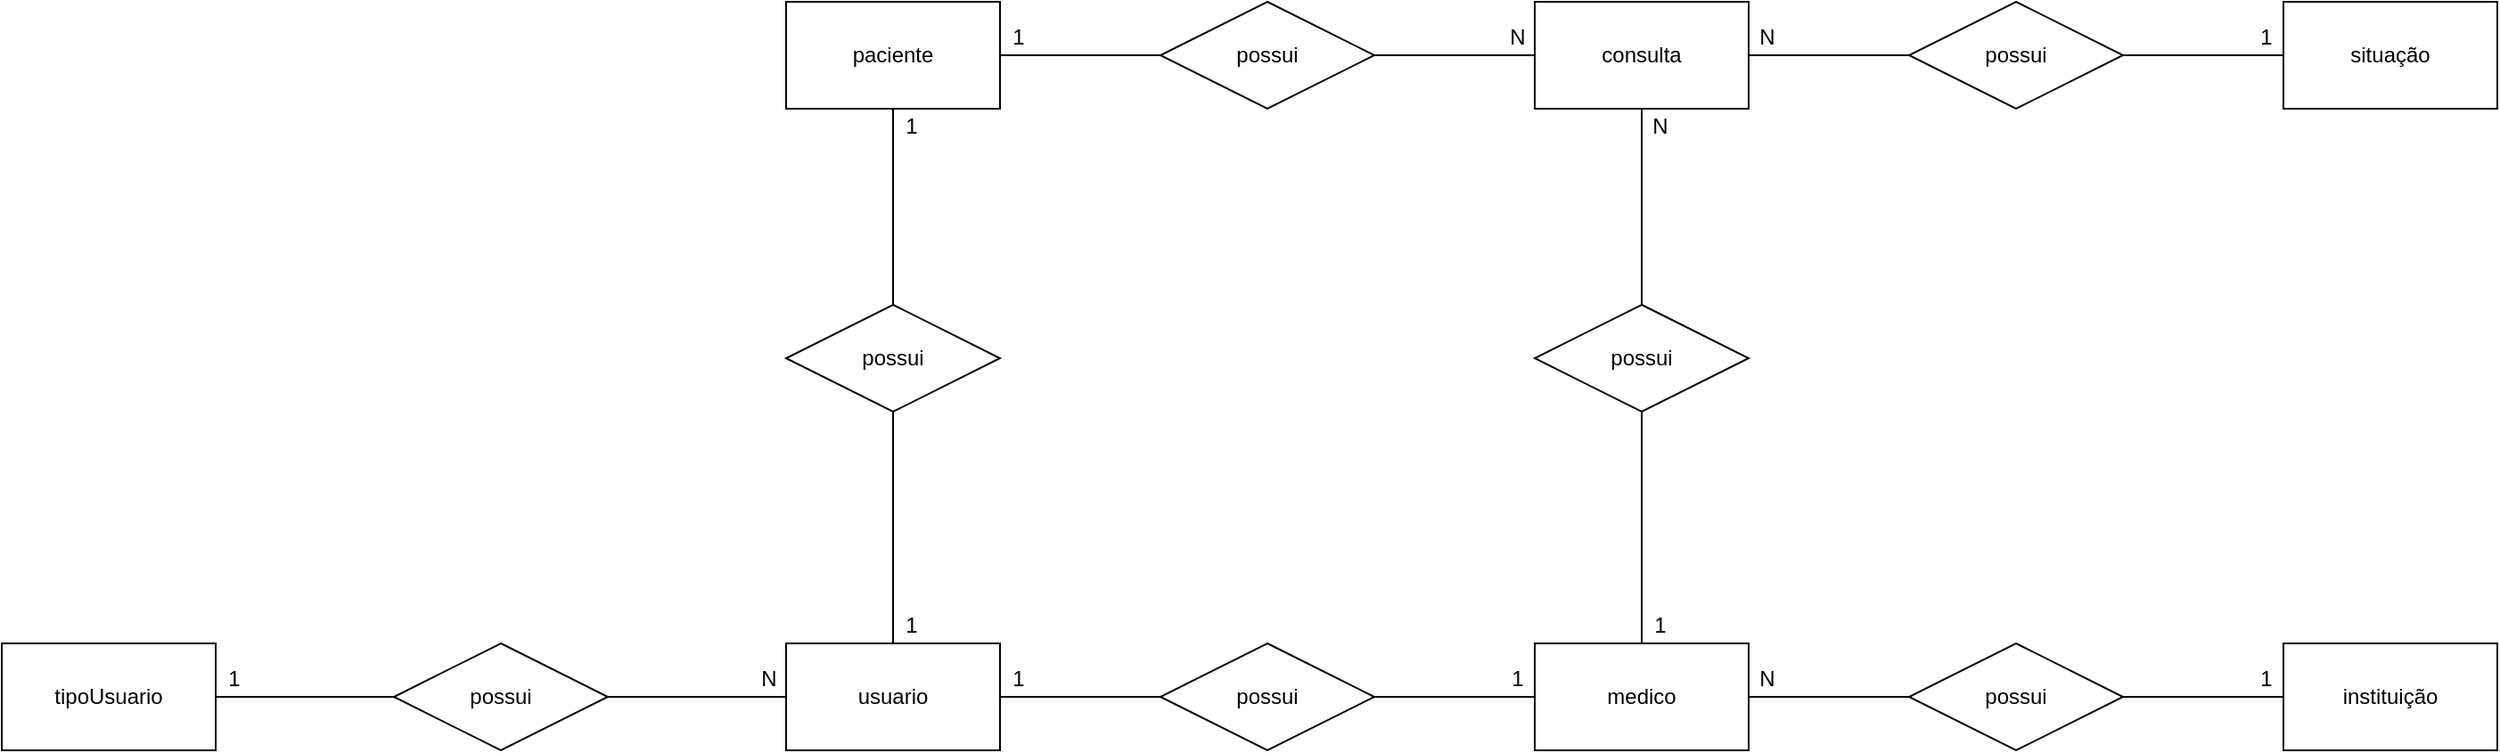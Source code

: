 <mxfile version="14.9.8" type="device"><diagram id="2pbjMBD44lO1gKFXis4Z" name="Page-1"><mxGraphModel dx="2310" dy="1996" grid="1" gridSize="10" guides="1" tooltips="1" connect="1" arrows="1" fold="1" page="1" pageScale="1" pageWidth="827" pageHeight="1169" math="0" shadow="0"><root><mxCell id="0"/><mxCell id="1" parent="0"/><mxCell id="DoA8ZPKPDvC8-8Uf-2YH-19" style="edgeStyle=orthogonalEdgeStyle;rounded=0;orthogonalLoop=1;jettySize=auto;html=1;endArrow=none;endFill=0;" edge="1" parent="1" source="DoA8ZPKPDvC8-8Uf-2YH-1" target="DoA8ZPKPDvC8-8Uf-2YH-7"><mxGeometry relative="1" as="geometry"/></mxCell><mxCell id="DoA8ZPKPDvC8-8Uf-2YH-1" value="usuario" style="rounded=0;whiteSpace=wrap;html=1;" vertex="1" parent="1"><mxGeometry x="420" y="270" width="120" height="60" as="geometry"/></mxCell><mxCell id="DoA8ZPKPDvC8-8Uf-2YH-2" value="instituição&lt;br&gt;" style="rounded=0;whiteSpace=wrap;html=1;" vertex="1" parent="1"><mxGeometry x="1260" y="270" width="120" height="60" as="geometry"/></mxCell><mxCell id="DoA8ZPKPDvC8-8Uf-2YH-29" style="edgeStyle=orthogonalEdgeStyle;rounded=0;orthogonalLoop=1;jettySize=auto;html=1;endArrow=none;endFill=0;" edge="1" parent="1" source="DoA8ZPKPDvC8-8Uf-2YH-3" target="DoA8ZPKPDvC8-8Uf-2YH-4"><mxGeometry relative="1" as="geometry"/></mxCell><mxCell id="DoA8ZPKPDvC8-8Uf-2YH-3" value="tipoUsuario" style="rounded=0;whiteSpace=wrap;html=1;" vertex="1" parent="1"><mxGeometry x="-20" y="270" width="120" height="60" as="geometry"/></mxCell><mxCell id="DoA8ZPKPDvC8-8Uf-2YH-28" style="edgeStyle=orthogonalEdgeStyle;rounded=0;orthogonalLoop=1;jettySize=auto;html=1;endArrow=none;endFill=0;" edge="1" parent="1" source="DoA8ZPKPDvC8-8Uf-2YH-4" target="DoA8ZPKPDvC8-8Uf-2YH-1"><mxGeometry relative="1" as="geometry"/></mxCell><mxCell id="DoA8ZPKPDvC8-8Uf-2YH-4" value="possui" style="shape=rhombus;perimeter=rhombusPerimeter;whiteSpace=wrap;html=1;align=center;" vertex="1" parent="1"><mxGeometry x="200" y="270" width="120" height="60" as="geometry"/></mxCell><mxCell id="DoA8ZPKPDvC8-8Uf-2YH-21" style="edgeStyle=orthogonalEdgeStyle;rounded=0;orthogonalLoop=1;jettySize=auto;html=1;endArrow=none;endFill=0;" edge="1" parent="1" source="DoA8ZPKPDvC8-8Uf-2YH-5" target="DoA8ZPKPDvC8-8Uf-2YH-10"><mxGeometry relative="1" as="geometry"/></mxCell><mxCell id="DoA8ZPKPDvC8-8Uf-2YH-5" value="paciente" style="rounded=0;whiteSpace=wrap;html=1;" vertex="1" parent="1"><mxGeometry x="420" y="-90" width="120" height="60" as="geometry"/></mxCell><mxCell id="DoA8ZPKPDvC8-8Uf-2YH-15" style="edgeStyle=orthogonalEdgeStyle;rounded=0;orthogonalLoop=1;jettySize=auto;html=1;endArrow=none;endFill=0;" edge="1" parent="1" source="DoA8ZPKPDvC8-8Uf-2YH-6" target="DoA8ZPKPDvC8-8Uf-2YH-1"><mxGeometry relative="1" as="geometry"/></mxCell><mxCell id="DoA8ZPKPDvC8-8Uf-2YH-16" style="edgeStyle=orthogonalEdgeStyle;rounded=0;orthogonalLoop=1;jettySize=auto;html=1;endArrow=none;endFill=0;" edge="1" parent="1" source="DoA8ZPKPDvC8-8Uf-2YH-6" target="DoA8ZPKPDvC8-8Uf-2YH-12"><mxGeometry relative="1" as="geometry"/></mxCell><mxCell id="DoA8ZPKPDvC8-8Uf-2YH-6" value="possui" style="shape=rhombus;perimeter=rhombusPerimeter;whiteSpace=wrap;html=1;align=center;" vertex="1" parent="1"><mxGeometry x="630" y="270" width="120" height="60" as="geometry"/></mxCell><mxCell id="DoA8ZPKPDvC8-8Uf-2YH-20" style="edgeStyle=orthogonalEdgeStyle;rounded=0;orthogonalLoop=1;jettySize=auto;html=1;endArrow=none;endFill=0;" edge="1" parent="1" source="DoA8ZPKPDvC8-8Uf-2YH-7" target="DoA8ZPKPDvC8-8Uf-2YH-5"><mxGeometry relative="1" as="geometry"/></mxCell><mxCell id="DoA8ZPKPDvC8-8Uf-2YH-7" value="possui" style="shape=rhombus;perimeter=rhombusPerimeter;whiteSpace=wrap;html=1;align=center;" vertex="1" parent="1"><mxGeometry x="420" y="80" width="120" height="60" as="geometry"/></mxCell><mxCell id="DoA8ZPKPDvC8-8Uf-2YH-23" style="edgeStyle=orthogonalEdgeStyle;rounded=0;orthogonalLoop=1;jettySize=auto;html=1;endArrow=none;endFill=0;" edge="1" parent="1" source="DoA8ZPKPDvC8-8Uf-2YH-8" target="DoA8ZPKPDvC8-8Uf-2YH-13"><mxGeometry relative="1" as="geometry"/></mxCell><mxCell id="DoA8ZPKPDvC8-8Uf-2YH-8" value="consulta" style="rounded=0;whiteSpace=wrap;html=1;" vertex="1" parent="1"><mxGeometry x="840" y="-90" width="120" height="60" as="geometry"/></mxCell><mxCell id="DoA8ZPKPDvC8-8Uf-2YH-18" style="edgeStyle=orthogonalEdgeStyle;rounded=0;orthogonalLoop=1;jettySize=auto;html=1;entryX=0.5;entryY=1;entryDx=0;entryDy=0;endArrow=none;endFill=0;" edge="1" parent="1" source="DoA8ZPKPDvC8-8Uf-2YH-9" target="DoA8ZPKPDvC8-8Uf-2YH-8"><mxGeometry relative="1" as="geometry"/></mxCell><mxCell id="DoA8ZPKPDvC8-8Uf-2YH-9" value="possui" style="shape=rhombus;perimeter=rhombusPerimeter;whiteSpace=wrap;html=1;align=center;" vertex="1" parent="1"><mxGeometry x="840" y="80" width="120" height="60" as="geometry"/></mxCell><mxCell id="DoA8ZPKPDvC8-8Uf-2YH-22" style="edgeStyle=orthogonalEdgeStyle;rounded=0;orthogonalLoop=1;jettySize=auto;html=1;endArrow=none;endFill=0;" edge="1" parent="1" source="DoA8ZPKPDvC8-8Uf-2YH-10" target="DoA8ZPKPDvC8-8Uf-2YH-8"><mxGeometry relative="1" as="geometry"/></mxCell><mxCell id="DoA8ZPKPDvC8-8Uf-2YH-10" value="possui" style="shape=rhombus;perimeter=rhombusPerimeter;whiteSpace=wrap;html=1;align=center;" vertex="1" parent="1"><mxGeometry x="630" y="-90" width="120" height="60" as="geometry"/></mxCell><mxCell id="DoA8ZPKPDvC8-8Uf-2YH-27" style="edgeStyle=orthogonalEdgeStyle;rounded=0;orthogonalLoop=1;jettySize=auto;html=1;endArrow=none;endFill=0;" edge="1" parent="1" source="DoA8ZPKPDvC8-8Uf-2YH-11" target="DoA8ZPKPDvC8-8Uf-2YH-2"><mxGeometry relative="1" as="geometry"/></mxCell><mxCell id="DoA8ZPKPDvC8-8Uf-2YH-11" value="possui" style="shape=rhombus;perimeter=rhombusPerimeter;whiteSpace=wrap;html=1;align=center;" vertex="1" parent="1"><mxGeometry x="1050" y="270" width="120" height="60" as="geometry"/></mxCell><mxCell id="DoA8ZPKPDvC8-8Uf-2YH-17" style="edgeStyle=orthogonalEdgeStyle;rounded=0;orthogonalLoop=1;jettySize=auto;html=1;endArrow=none;endFill=0;" edge="1" parent="1" source="DoA8ZPKPDvC8-8Uf-2YH-12" target="DoA8ZPKPDvC8-8Uf-2YH-9"><mxGeometry relative="1" as="geometry"/></mxCell><mxCell id="DoA8ZPKPDvC8-8Uf-2YH-26" style="edgeStyle=orthogonalEdgeStyle;rounded=0;orthogonalLoop=1;jettySize=auto;html=1;endArrow=none;endFill=0;" edge="1" parent="1" source="DoA8ZPKPDvC8-8Uf-2YH-12" target="DoA8ZPKPDvC8-8Uf-2YH-11"><mxGeometry relative="1" as="geometry"/></mxCell><mxCell id="DoA8ZPKPDvC8-8Uf-2YH-12" value="medico" style="rounded=0;whiteSpace=wrap;html=1;" vertex="1" parent="1"><mxGeometry x="840" y="270" width="120" height="60" as="geometry"/></mxCell><mxCell id="DoA8ZPKPDvC8-8Uf-2YH-24" style="edgeStyle=orthogonalEdgeStyle;rounded=0;orthogonalLoop=1;jettySize=auto;html=1;endArrow=none;endFill=0;" edge="1" parent="1" source="DoA8ZPKPDvC8-8Uf-2YH-13" target="DoA8ZPKPDvC8-8Uf-2YH-14"><mxGeometry relative="1" as="geometry"/></mxCell><mxCell id="DoA8ZPKPDvC8-8Uf-2YH-13" value="possui" style="shape=rhombus;perimeter=rhombusPerimeter;whiteSpace=wrap;html=1;align=center;" vertex="1" parent="1"><mxGeometry x="1050" y="-90" width="120" height="60" as="geometry"/></mxCell><mxCell id="DoA8ZPKPDvC8-8Uf-2YH-14" value="situação" style="rounded=0;whiteSpace=wrap;html=1;" vertex="1" parent="1"><mxGeometry x="1260" y="-90" width="120" height="60" as="geometry"/></mxCell><mxCell id="DoA8ZPKPDvC8-8Uf-2YH-30" value="N" style="text;html=1;align=center;verticalAlign=middle;resizable=0;points=[];autosize=1;strokeColor=none;" vertex="1" parent="1"><mxGeometry x="400" y="280" width="20" height="20" as="geometry"/></mxCell><mxCell id="DoA8ZPKPDvC8-8Uf-2YH-31" value="1" style="text;html=1;align=center;verticalAlign=middle;resizable=0;points=[];autosize=1;strokeColor=none;" vertex="1" parent="1"><mxGeometry x="100" y="280" width="20" height="20" as="geometry"/></mxCell><mxCell id="DoA8ZPKPDvC8-8Uf-2YH-32" value="1" style="text;html=1;align=center;verticalAlign=middle;resizable=0;points=[];autosize=1;strokeColor=none;" vertex="1" parent="1"><mxGeometry x="540" y="-80" width="20" height="20" as="geometry"/></mxCell><mxCell id="DoA8ZPKPDvC8-8Uf-2YH-33" value="1" style="text;html=1;align=center;verticalAlign=middle;resizable=0;points=[];autosize=1;strokeColor=none;" vertex="1" parent="1"><mxGeometry x="480" y="-30" width="20" height="20" as="geometry"/></mxCell><mxCell id="DoA8ZPKPDvC8-8Uf-2YH-34" value="1" style="text;html=1;align=center;verticalAlign=middle;resizable=0;points=[];autosize=1;strokeColor=none;" vertex="1" parent="1"><mxGeometry x="480" y="250" width="20" height="20" as="geometry"/></mxCell><mxCell id="DoA8ZPKPDvC8-8Uf-2YH-35" value="1" style="text;html=1;align=center;verticalAlign=middle;resizable=0;points=[];autosize=1;strokeColor=none;" vertex="1" parent="1"><mxGeometry x="820" y="280" width="20" height="20" as="geometry"/></mxCell><mxCell id="DoA8ZPKPDvC8-8Uf-2YH-36" value="1" style="text;html=1;align=center;verticalAlign=middle;resizable=0;points=[];autosize=1;strokeColor=none;" vertex="1" parent="1"><mxGeometry x="540" y="280" width="20" height="20" as="geometry"/></mxCell><mxCell id="DoA8ZPKPDvC8-8Uf-2YH-37" value="N" style="text;html=1;align=center;verticalAlign=middle;resizable=0;points=[];autosize=1;strokeColor=none;" vertex="1" parent="1"><mxGeometry x="820" y="-80" width="20" height="20" as="geometry"/></mxCell><mxCell id="DoA8ZPKPDvC8-8Uf-2YH-38" value="N" style="text;html=1;align=center;verticalAlign=middle;resizable=0;points=[];autosize=1;strokeColor=none;" vertex="1" parent="1"><mxGeometry x="960" y="-80" width="20" height="20" as="geometry"/></mxCell><mxCell id="DoA8ZPKPDvC8-8Uf-2YH-39" value="1" style="text;html=1;align=center;verticalAlign=middle;resizable=0;points=[];autosize=1;strokeColor=none;" vertex="1" parent="1"><mxGeometry x="1240" y="-80" width="20" height="20" as="geometry"/></mxCell><mxCell id="DoA8ZPKPDvC8-8Uf-2YH-40" value="N" style="text;html=1;align=center;verticalAlign=middle;resizable=0;points=[];autosize=1;strokeColor=none;" vertex="1" parent="1"><mxGeometry x="900" y="-30" width="20" height="20" as="geometry"/></mxCell><mxCell id="DoA8ZPKPDvC8-8Uf-2YH-41" value="1" style="text;html=1;align=center;verticalAlign=middle;resizable=0;points=[];autosize=1;strokeColor=none;" vertex="1" parent="1"><mxGeometry x="900" y="250" width="20" height="20" as="geometry"/></mxCell><mxCell id="DoA8ZPKPDvC8-8Uf-2YH-42" value="N" style="text;html=1;align=center;verticalAlign=middle;resizable=0;points=[];autosize=1;strokeColor=none;" vertex="1" parent="1"><mxGeometry x="960" y="280" width="20" height="20" as="geometry"/></mxCell><mxCell id="DoA8ZPKPDvC8-8Uf-2YH-43" value="1" style="text;html=1;align=center;verticalAlign=middle;resizable=0;points=[];autosize=1;strokeColor=none;" vertex="1" parent="1"><mxGeometry x="1240" y="280" width="20" height="20" as="geometry"/></mxCell></root></mxGraphModel></diagram></mxfile>